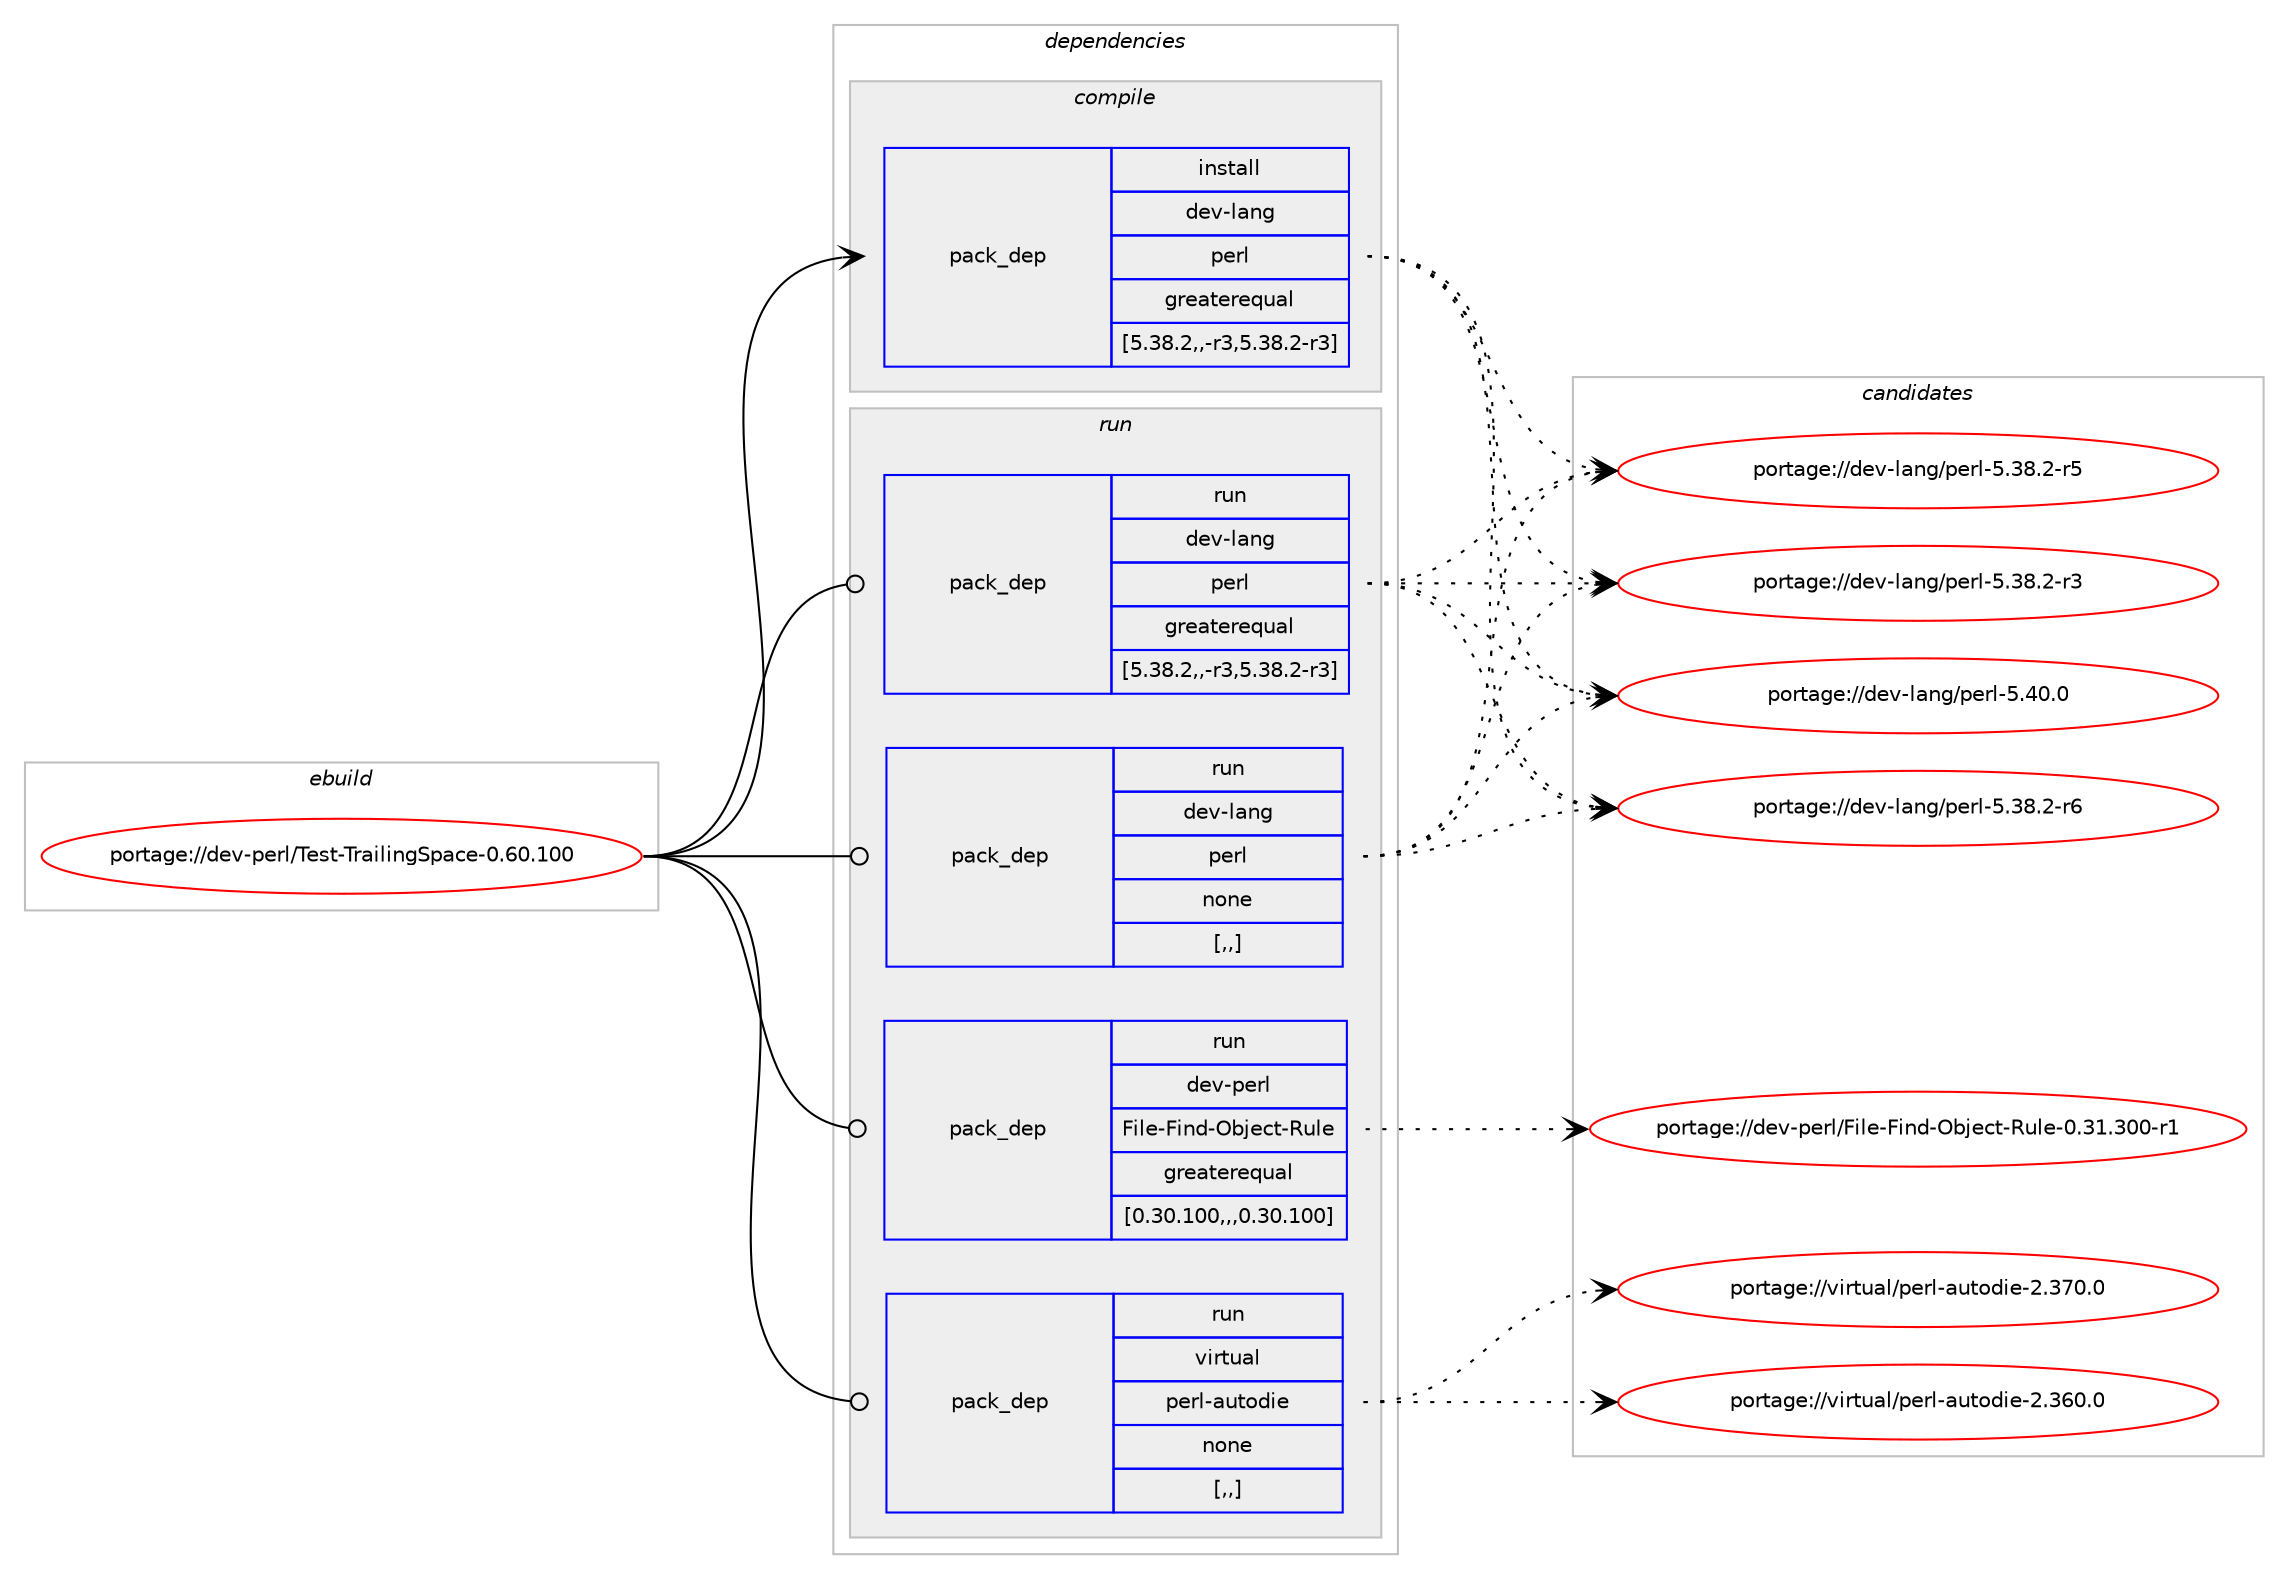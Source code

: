 digraph prolog {

# *************
# Graph options
# *************

newrank=true;
concentrate=true;
compound=true;
graph [rankdir=LR,fontname=Helvetica,fontsize=10,ranksep=1.5];#, ranksep=2.5, nodesep=0.2];
edge  [arrowhead=vee];
node  [fontname=Helvetica,fontsize=10];

# **********
# The ebuild
# **********

subgraph cluster_leftcol {
color=gray;
label=<<i>ebuild</i>>;
id [label="portage://dev-perl/Test-TrailingSpace-0.60.100", color=red, width=4, href="../dev-perl/Test-TrailingSpace-0.60.100.svg"];
}

# ****************
# The dependencies
# ****************

subgraph cluster_midcol {
color=gray;
label=<<i>dependencies</i>>;
subgraph cluster_compile {
fillcolor="#eeeeee";
style=filled;
label=<<i>compile</i>>;
subgraph pack106762 {
dependency138096 [label=<<TABLE BORDER="0" CELLBORDER="1" CELLSPACING="0" CELLPADDING="4" WIDTH="220"><TR><TD ROWSPAN="6" CELLPADDING="30">pack_dep</TD></TR><TR><TD WIDTH="110">install</TD></TR><TR><TD>dev-lang</TD></TR><TR><TD>perl</TD></TR><TR><TD>greaterequal</TD></TR><TR><TD>[5.38.2,,-r3,5.38.2-r3]</TD></TR></TABLE>>, shape=none, color=blue];
}
id:e -> dependency138096:w [weight=20,style="solid",arrowhead="vee"];
}
subgraph cluster_compileandrun {
fillcolor="#eeeeee";
style=filled;
label=<<i>compile and run</i>>;
}
subgraph cluster_run {
fillcolor="#eeeeee";
style=filled;
label=<<i>run</i>>;
subgraph pack106763 {
dependency138097 [label=<<TABLE BORDER="0" CELLBORDER="1" CELLSPACING="0" CELLPADDING="4" WIDTH="220"><TR><TD ROWSPAN="6" CELLPADDING="30">pack_dep</TD></TR><TR><TD WIDTH="110">run</TD></TR><TR><TD>dev-lang</TD></TR><TR><TD>perl</TD></TR><TR><TD>greaterequal</TD></TR><TR><TD>[5.38.2,,-r3,5.38.2-r3]</TD></TR></TABLE>>, shape=none, color=blue];
}
id:e -> dependency138097:w [weight=20,style="solid",arrowhead="odot"];
subgraph pack106764 {
dependency138098 [label=<<TABLE BORDER="0" CELLBORDER="1" CELLSPACING="0" CELLPADDING="4" WIDTH="220"><TR><TD ROWSPAN="6" CELLPADDING="30">pack_dep</TD></TR><TR><TD WIDTH="110">run</TD></TR><TR><TD>dev-lang</TD></TR><TR><TD>perl</TD></TR><TR><TD>none</TD></TR><TR><TD>[,,]</TD></TR></TABLE>>, shape=none, color=blue];
}
id:e -> dependency138098:w [weight=20,style="solid",arrowhead="odot"];
subgraph pack106765 {
dependency138099 [label=<<TABLE BORDER="0" CELLBORDER="1" CELLSPACING="0" CELLPADDING="4" WIDTH="220"><TR><TD ROWSPAN="6" CELLPADDING="30">pack_dep</TD></TR><TR><TD WIDTH="110">run</TD></TR><TR><TD>dev-perl</TD></TR><TR><TD>File-Find-Object-Rule</TD></TR><TR><TD>greaterequal</TD></TR><TR><TD>[0.30.100,,,0.30.100]</TD></TR></TABLE>>, shape=none, color=blue];
}
id:e -> dependency138099:w [weight=20,style="solid",arrowhead="odot"];
subgraph pack106766 {
dependency138100 [label=<<TABLE BORDER="0" CELLBORDER="1" CELLSPACING="0" CELLPADDING="4" WIDTH="220"><TR><TD ROWSPAN="6" CELLPADDING="30">pack_dep</TD></TR><TR><TD WIDTH="110">run</TD></TR><TR><TD>virtual</TD></TR><TR><TD>perl-autodie</TD></TR><TR><TD>none</TD></TR><TR><TD>[,,]</TD></TR></TABLE>>, shape=none, color=blue];
}
id:e -> dependency138100:w [weight=20,style="solid",arrowhead="odot"];
}
}

# **************
# The candidates
# **************

subgraph cluster_choices {
rank=same;
color=gray;
label=<<i>candidates</i>>;

subgraph choice106762 {
color=black;
nodesep=1;
choice10010111845108971101034711210111410845534652484648 [label="portage://dev-lang/perl-5.40.0", color=red, width=4,href="../dev-lang/perl-5.40.0.svg"];
choice100101118451089711010347112101114108455346515646504511454 [label="portage://dev-lang/perl-5.38.2-r6", color=red, width=4,href="../dev-lang/perl-5.38.2-r6.svg"];
choice100101118451089711010347112101114108455346515646504511453 [label="portage://dev-lang/perl-5.38.2-r5", color=red, width=4,href="../dev-lang/perl-5.38.2-r5.svg"];
choice100101118451089711010347112101114108455346515646504511451 [label="portage://dev-lang/perl-5.38.2-r3", color=red, width=4,href="../dev-lang/perl-5.38.2-r3.svg"];
dependency138096:e -> choice10010111845108971101034711210111410845534652484648:w [style=dotted,weight="100"];
dependency138096:e -> choice100101118451089711010347112101114108455346515646504511454:w [style=dotted,weight="100"];
dependency138096:e -> choice100101118451089711010347112101114108455346515646504511453:w [style=dotted,weight="100"];
dependency138096:e -> choice100101118451089711010347112101114108455346515646504511451:w [style=dotted,weight="100"];
}
subgraph choice106763 {
color=black;
nodesep=1;
choice10010111845108971101034711210111410845534652484648 [label="portage://dev-lang/perl-5.40.0", color=red, width=4,href="../dev-lang/perl-5.40.0.svg"];
choice100101118451089711010347112101114108455346515646504511454 [label="portage://dev-lang/perl-5.38.2-r6", color=red, width=4,href="../dev-lang/perl-5.38.2-r6.svg"];
choice100101118451089711010347112101114108455346515646504511453 [label="portage://dev-lang/perl-5.38.2-r5", color=red, width=4,href="../dev-lang/perl-5.38.2-r5.svg"];
choice100101118451089711010347112101114108455346515646504511451 [label="portage://dev-lang/perl-5.38.2-r3", color=red, width=4,href="../dev-lang/perl-5.38.2-r3.svg"];
dependency138097:e -> choice10010111845108971101034711210111410845534652484648:w [style=dotted,weight="100"];
dependency138097:e -> choice100101118451089711010347112101114108455346515646504511454:w [style=dotted,weight="100"];
dependency138097:e -> choice100101118451089711010347112101114108455346515646504511453:w [style=dotted,weight="100"];
dependency138097:e -> choice100101118451089711010347112101114108455346515646504511451:w [style=dotted,weight="100"];
}
subgraph choice106764 {
color=black;
nodesep=1;
choice10010111845108971101034711210111410845534652484648 [label="portage://dev-lang/perl-5.40.0", color=red, width=4,href="../dev-lang/perl-5.40.0.svg"];
choice100101118451089711010347112101114108455346515646504511454 [label="portage://dev-lang/perl-5.38.2-r6", color=red, width=4,href="../dev-lang/perl-5.38.2-r6.svg"];
choice100101118451089711010347112101114108455346515646504511453 [label="portage://dev-lang/perl-5.38.2-r5", color=red, width=4,href="../dev-lang/perl-5.38.2-r5.svg"];
choice100101118451089711010347112101114108455346515646504511451 [label="portage://dev-lang/perl-5.38.2-r3", color=red, width=4,href="../dev-lang/perl-5.38.2-r3.svg"];
dependency138098:e -> choice10010111845108971101034711210111410845534652484648:w [style=dotted,weight="100"];
dependency138098:e -> choice100101118451089711010347112101114108455346515646504511454:w [style=dotted,weight="100"];
dependency138098:e -> choice100101118451089711010347112101114108455346515646504511453:w [style=dotted,weight="100"];
dependency138098:e -> choice100101118451089711010347112101114108455346515646504511451:w [style=dotted,weight="100"];
}
subgraph choice106765 {
color=black;
nodesep=1;
choice10010111845112101114108477010510810145701051101004579981061019911645821171081014548465149465148484511449 [label="portage://dev-perl/File-Find-Object-Rule-0.31.300-r1", color=red, width=4,href="../dev-perl/File-Find-Object-Rule-0.31.300-r1.svg"];
dependency138099:e -> choice10010111845112101114108477010510810145701051101004579981061019911645821171081014548465149465148484511449:w [style=dotted,weight="100"];
}
subgraph choice106766 {
color=black;
nodesep=1;
choice118105114116117971084711210111410845971171161111001051014550465155484648 [label="portage://virtual/perl-autodie-2.370.0", color=red, width=4,href="../virtual/perl-autodie-2.370.0.svg"];
choice118105114116117971084711210111410845971171161111001051014550465154484648 [label="portage://virtual/perl-autodie-2.360.0", color=red, width=4,href="../virtual/perl-autodie-2.360.0.svg"];
dependency138100:e -> choice118105114116117971084711210111410845971171161111001051014550465155484648:w [style=dotted,weight="100"];
dependency138100:e -> choice118105114116117971084711210111410845971171161111001051014550465154484648:w [style=dotted,weight="100"];
}
}

}
